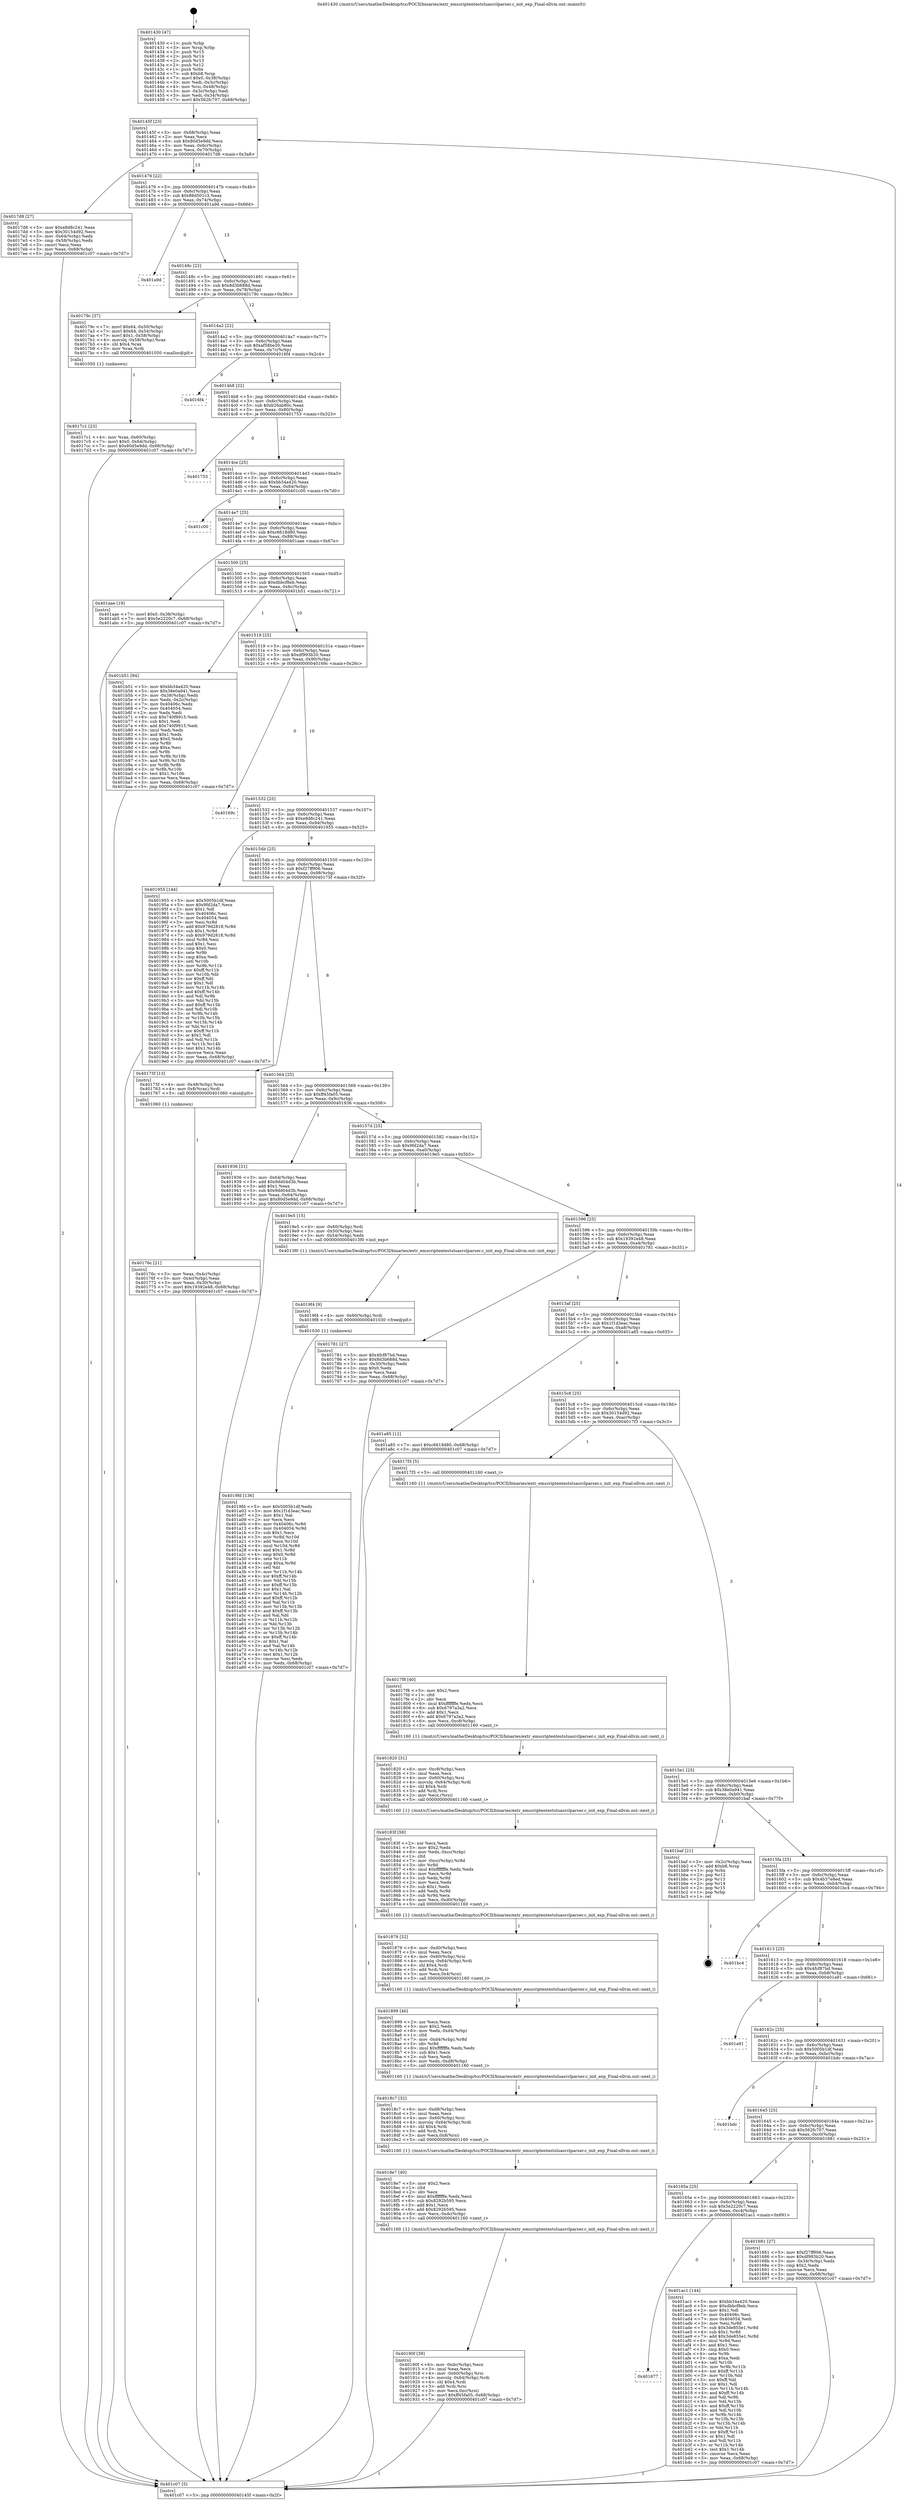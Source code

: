 digraph "0x401430" {
  label = "0x401430 (/mnt/c/Users/mathe/Desktop/tcc/POCII/binaries/extr_emscriptentestsluasrclparser.c_init_exp_Final-ollvm.out::main(0))"
  labelloc = "t"
  node[shape=record]

  Entry [label="",width=0.3,height=0.3,shape=circle,fillcolor=black,style=filled]
  "0x40145f" [label="{
     0x40145f [23]\l
     | [instrs]\l
     &nbsp;&nbsp;0x40145f \<+3\>: mov -0x68(%rbp),%eax\l
     &nbsp;&nbsp;0x401462 \<+2\>: mov %eax,%ecx\l
     &nbsp;&nbsp;0x401464 \<+6\>: sub $0x80d5e9dd,%ecx\l
     &nbsp;&nbsp;0x40146a \<+3\>: mov %eax,-0x6c(%rbp)\l
     &nbsp;&nbsp;0x40146d \<+3\>: mov %ecx,-0x70(%rbp)\l
     &nbsp;&nbsp;0x401470 \<+6\>: je 00000000004017d8 \<main+0x3a8\>\l
  }"]
  "0x4017d8" [label="{
     0x4017d8 [27]\l
     | [instrs]\l
     &nbsp;&nbsp;0x4017d8 \<+5\>: mov $0xe8d8c241,%eax\l
     &nbsp;&nbsp;0x4017dd \<+5\>: mov $0x30154d92,%ecx\l
     &nbsp;&nbsp;0x4017e2 \<+3\>: mov -0x64(%rbp),%edx\l
     &nbsp;&nbsp;0x4017e5 \<+3\>: cmp -0x58(%rbp),%edx\l
     &nbsp;&nbsp;0x4017e8 \<+3\>: cmovl %ecx,%eax\l
     &nbsp;&nbsp;0x4017eb \<+3\>: mov %eax,-0x68(%rbp)\l
     &nbsp;&nbsp;0x4017ee \<+5\>: jmp 0000000000401c07 \<main+0x7d7\>\l
  }"]
  "0x401476" [label="{
     0x401476 [22]\l
     | [instrs]\l
     &nbsp;&nbsp;0x401476 \<+5\>: jmp 000000000040147b \<main+0x4b\>\l
     &nbsp;&nbsp;0x40147b \<+3\>: mov -0x6c(%rbp),%eax\l
     &nbsp;&nbsp;0x40147e \<+5\>: sub $0x88d501c3,%eax\l
     &nbsp;&nbsp;0x401483 \<+3\>: mov %eax,-0x74(%rbp)\l
     &nbsp;&nbsp;0x401486 \<+6\>: je 0000000000401a9d \<main+0x66d\>\l
  }"]
  Exit [label="",width=0.3,height=0.3,shape=circle,fillcolor=black,style=filled,peripheries=2]
  "0x401a9d" [label="{
     0x401a9d\l
  }", style=dashed]
  "0x40148c" [label="{
     0x40148c [22]\l
     | [instrs]\l
     &nbsp;&nbsp;0x40148c \<+5\>: jmp 0000000000401491 \<main+0x61\>\l
     &nbsp;&nbsp;0x401491 \<+3\>: mov -0x6c(%rbp),%eax\l
     &nbsp;&nbsp;0x401494 \<+5\>: sub $0x8d3b688d,%eax\l
     &nbsp;&nbsp;0x401499 \<+3\>: mov %eax,-0x78(%rbp)\l
     &nbsp;&nbsp;0x40149c \<+6\>: je 000000000040179c \<main+0x36c\>\l
  }"]
  "0x401677" [label="{
     0x401677\l
  }", style=dashed]
  "0x40179c" [label="{
     0x40179c [37]\l
     | [instrs]\l
     &nbsp;&nbsp;0x40179c \<+7\>: movl $0x64,-0x50(%rbp)\l
     &nbsp;&nbsp;0x4017a3 \<+7\>: movl $0x64,-0x54(%rbp)\l
     &nbsp;&nbsp;0x4017aa \<+7\>: movl $0x1,-0x58(%rbp)\l
     &nbsp;&nbsp;0x4017b1 \<+4\>: movslq -0x58(%rbp),%rax\l
     &nbsp;&nbsp;0x4017b5 \<+4\>: shl $0x4,%rax\l
     &nbsp;&nbsp;0x4017b9 \<+3\>: mov %rax,%rdi\l
     &nbsp;&nbsp;0x4017bc \<+5\>: call 0000000000401050 \<malloc@plt\>\l
     | [calls]\l
     &nbsp;&nbsp;0x401050 \{1\} (unknown)\l
  }"]
  "0x4014a2" [label="{
     0x4014a2 [22]\l
     | [instrs]\l
     &nbsp;&nbsp;0x4014a2 \<+5\>: jmp 00000000004014a7 \<main+0x77\>\l
     &nbsp;&nbsp;0x4014a7 \<+3\>: mov -0x6c(%rbp),%eax\l
     &nbsp;&nbsp;0x4014aa \<+5\>: sub $0xaf58be30,%eax\l
     &nbsp;&nbsp;0x4014af \<+3\>: mov %eax,-0x7c(%rbp)\l
     &nbsp;&nbsp;0x4014b2 \<+6\>: je 00000000004016f4 \<main+0x2c4\>\l
  }"]
  "0x401ac1" [label="{
     0x401ac1 [144]\l
     | [instrs]\l
     &nbsp;&nbsp;0x401ac1 \<+5\>: mov $0xbb34a420,%eax\l
     &nbsp;&nbsp;0x401ac6 \<+5\>: mov $0xdbbcf8eb,%ecx\l
     &nbsp;&nbsp;0x401acb \<+2\>: mov $0x1,%dl\l
     &nbsp;&nbsp;0x401acd \<+7\>: mov 0x40406c,%esi\l
     &nbsp;&nbsp;0x401ad4 \<+7\>: mov 0x404054,%edi\l
     &nbsp;&nbsp;0x401adb \<+3\>: mov %esi,%r8d\l
     &nbsp;&nbsp;0x401ade \<+7\>: sub $0x3de855e1,%r8d\l
     &nbsp;&nbsp;0x401ae5 \<+4\>: sub $0x1,%r8d\l
     &nbsp;&nbsp;0x401ae9 \<+7\>: add $0x3de855e1,%r8d\l
     &nbsp;&nbsp;0x401af0 \<+4\>: imul %r8d,%esi\l
     &nbsp;&nbsp;0x401af4 \<+3\>: and $0x1,%esi\l
     &nbsp;&nbsp;0x401af7 \<+3\>: cmp $0x0,%esi\l
     &nbsp;&nbsp;0x401afa \<+4\>: sete %r9b\l
     &nbsp;&nbsp;0x401afe \<+3\>: cmp $0xa,%edi\l
     &nbsp;&nbsp;0x401b01 \<+4\>: setl %r10b\l
     &nbsp;&nbsp;0x401b05 \<+3\>: mov %r9b,%r11b\l
     &nbsp;&nbsp;0x401b08 \<+4\>: xor $0xff,%r11b\l
     &nbsp;&nbsp;0x401b0c \<+3\>: mov %r10b,%bl\l
     &nbsp;&nbsp;0x401b0f \<+3\>: xor $0xff,%bl\l
     &nbsp;&nbsp;0x401b12 \<+3\>: xor $0x1,%dl\l
     &nbsp;&nbsp;0x401b15 \<+3\>: mov %r11b,%r14b\l
     &nbsp;&nbsp;0x401b18 \<+4\>: and $0xff,%r14b\l
     &nbsp;&nbsp;0x401b1c \<+3\>: and %dl,%r9b\l
     &nbsp;&nbsp;0x401b1f \<+3\>: mov %bl,%r15b\l
     &nbsp;&nbsp;0x401b22 \<+4\>: and $0xff,%r15b\l
     &nbsp;&nbsp;0x401b26 \<+3\>: and %dl,%r10b\l
     &nbsp;&nbsp;0x401b29 \<+3\>: or %r9b,%r14b\l
     &nbsp;&nbsp;0x401b2c \<+3\>: or %r10b,%r15b\l
     &nbsp;&nbsp;0x401b2f \<+3\>: xor %r15b,%r14b\l
     &nbsp;&nbsp;0x401b32 \<+3\>: or %bl,%r11b\l
     &nbsp;&nbsp;0x401b35 \<+4\>: xor $0xff,%r11b\l
     &nbsp;&nbsp;0x401b39 \<+3\>: or $0x1,%dl\l
     &nbsp;&nbsp;0x401b3c \<+3\>: and %dl,%r11b\l
     &nbsp;&nbsp;0x401b3f \<+3\>: or %r11b,%r14b\l
     &nbsp;&nbsp;0x401b42 \<+4\>: test $0x1,%r14b\l
     &nbsp;&nbsp;0x401b46 \<+3\>: cmovne %ecx,%eax\l
     &nbsp;&nbsp;0x401b49 \<+3\>: mov %eax,-0x68(%rbp)\l
     &nbsp;&nbsp;0x401b4c \<+5\>: jmp 0000000000401c07 \<main+0x7d7\>\l
  }"]
  "0x4016f4" [label="{
     0x4016f4\l
  }", style=dashed]
  "0x4014b8" [label="{
     0x4014b8 [22]\l
     | [instrs]\l
     &nbsp;&nbsp;0x4014b8 \<+5\>: jmp 00000000004014bd \<main+0x8d\>\l
     &nbsp;&nbsp;0x4014bd \<+3\>: mov -0x6c(%rbp),%eax\l
     &nbsp;&nbsp;0x4014c0 \<+5\>: sub $0xb26ab80c,%eax\l
     &nbsp;&nbsp;0x4014c5 \<+3\>: mov %eax,-0x80(%rbp)\l
     &nbsp;&nbsp;0x4014c8 \<+6\>: je 0000000000401753 \<main+0x323\>\l
  }"]
  "0x4019fd" [label="{
     0x4019fd [136]\l
     | [instrs]\l
     &nbsp;&nbsp;0x4019fd \<+5\>: mov $0x5005b1df,%edx\l
     &nbsp;&nbsp;0x401a02 \<+5\>: mov $0x1f1d3eac,%esi\l
     &nbsp;&nbsp;0x401a07 \<+2\>: mov $0x1,%al\l
     &nbsp;&nbsp;0x401a09 \<+2\>: xor %ecx,%ecx\l
     &nbsp;&nbsp;0x401a0b \<+8\>: mov 0x40406c,%r8d\l
     &nbsp;&nbsp;0x401a13 \<+8\>: mov 0x404054,%r9d\l
     &nbsp;&nbsp;0x401a1b \<+3\>: sub $0x1,%ecx\l
     &nbsp;&nbsp;0x401a1e \<+3\>: mov %r8d,%r10d\l
     &nbsp;&nbsp;0x401a21 \<+3\>: add %ecx,%r10d\l
     &nbsp;&nbsp;0x401a24 \<+4\>: imul %r10d,%r8d\l
     &nbsp;&nbsp;0x401a28 \<+4\>: and $0x1,%r8d\l
     &nbsp;&nbsp;0x401a2c \<+4\>: cmp $0x0,%r8d\l
     &nbsp;&nbsp;0x401a30 \<+4\>: sete %r11b\l
     &nbsp;&nbsp;0x401a34 \<+4\>: cmp $0xa,%r9d\l
     &nbsp;&nbsp;0x401a38 \<+3\>: setl %bl\l
     &nbsp;&nbsp;0x401a3b \<+3\>: mov %r11b,%r14b\l
     &nbsp;&nbsp;0x401a3e \<+4\>: xor $0xff,%r14b\l
     &nbsp;&nbsp;0x401a42 \<+3\>: mov %bl,%r15b\l
     &nbsp;&nbsp;0x401a45 \<+4\>: xor $0xff,%r15b\l
     &nbsp;&nbsp;0x401a49 \<+2\>: xor $0x1,%al\l
     &nbsp;&nbsp;0x401a4b \<+3\>: mov %r14b,%r12b\l
     &nbsp;&nbsp;0x401a4e \<+4\>: and $0xff,%r12b\l
     &nbsp;&nbsp;0x401a52 \<+3\>: and %al,%r11b\l
     &nbsp;&nbsp;0x401a55 \<+3\>: mov %r15b,%r13b\l
     &nbsp;&nbsp;0x401a58 \<+4\>: and $0xff,%r13b\l
     &nbsp;&nbsp;0x401a5c \<+2\>: and %al,%bl\l
     &nbsp;&nbsp;0x401a5e \<+3\>: or %r11b,%r12b\l
     &nbsp;&nbsp;0x401a61 \<+3\>: or %bl,%r13b\l
     &nbsp;&nbsp;0x401a64 \<+3\>: xor %r13b,%r12b\l
     &nbsp;&nbsp;0x401a67 \<+3\>: or %r15b,%r14b\l
     &nbsp;&nbsp;0x401a6a \<+4\>: xor $0xff,%r14b\l
     &nbsp;&nbsp;0x401a6e \<+2\>: or $0x1,%al\l
     &nbsp;&nbsp;0x401a70 \<+3\>: and %al,%r14b\l
     &nbsp;&nbsp;0x401a73 \<+3\>: or %r14b,%r12b\l
     &nbsp;&nbsp;0x401a76 \<+4\>: test $0x1,%r12b\l
     &nbsp;&nbsp;0x401a7a \<+3\>: cmovne %esi,%edx\l
     &nbsp;&nbsp;0x401a7d \<+3\>: mov %edx,-0x68(%rbp)\l
     &nbsp;&nbsp;0x401a80 \<+5\>: jmp 0000000000401c07 \<main+0x7d7\>\l
  }"]
  "0x401753" [label="{
     0x401753\l
  }", style=dashed]
  "0x4014ce" [label="{
     0x4014ce [25]\l
     | [instrs]\l
     &nbsp;&nbsp;0x4014ce \<+5\>: jmp 00000000004014d3 \<main+0xa3\>\l
     &nbsp;&nbsp;0x4014d3 \<+3\>: mov -0x6c(%rbp),%eax\l
     &nbsp;&nbsp;0x4014d6 \<+5\>: sub $0xbb34a420,%eax\l
     &nbsp;&nbsp;0x4014db \<+6\>: mov %eax,-0x84(%rbp)\l
     &nbsp;&nbsp;0x4014e1 \<+6\>: je 0000000000401c00 \<main+0x7d0\>\l
  }"]
  "0x4019f4" [label="{
     0x4019f4 [9]\l
     | [instrs]\l
     &nbsp;&nbsp;0x4019f4 \<+4\>: mov -0x60(%rbp),%rdi\l
     &nbsp;&nbsp;0x4019f8 \<+5\>: call 0000000000401030 \<free@plt\>\l
     | [calls]\l
     &nbsp;&nbsp;0x401030 \{1\} (unknown)\l
  }"]
  "0x401c00" [label="{
     0x401c00\l
  }", style=dashed]
  "0x4014e7" [label="{
     0x4014e7 [25]\l
     | [instrs]\l
     &nbsp;&nbsp;0x4014e7 \<+5\>: jmp 00000000004014ec \<main+0xbc\>\l
     &nbsp;&nbsp;0x4014ec \<+3\>: mov -0x6c(%rbp),%eax\l
     &nbsp;&nbsp;0x4014ef \<+5\>: sub $0xc6618d80,%eax\l
     &nbsp;&nbsp;0x4014f4 \<+6\>: mov %eax,-0x88(%rbp)\l
     &nbsp;&nbsp;0x4014fa \<+6\>: je 0000000000401aae \<main+0x67e\>\l
  }"]
  "0x40190f" [label="{
     0x40190f [39]\l
     | [instrs]\l
     &nbsp;&nbsp;0x40190f \<+6\>: mov -0xdc(%rbp),%ecx\l
     &nbsp;&nbsp;0x401915 \<+3\>: imul %eax,%ecx\l
     &nbsp;&nbsp;0x401918 \<+4\>: mov -0x60(%rbp),%rsi\l
     &nbsp;&nbsp;0x40191c \<+4\>: movslq -0x64(%rbp),%rdi\l
     &nbsp;&nbsp;0x401920 \<+4\>: shl $0x4,%rdi\l
     &nbsp;&nbsp;0x401924 \<+3\>: add %rdi,%rsi\l
     &nbsp;&nbsp;0x401927 \<+3\>: mov %ecx,0xc(%rsi)\l
     &nbsp;&nbsp;0x40192a \<+7\>: movl $0xff45fa05,-0x68(%rbp)\l
     &nbsp;&nbsp;0x401931 \<+5\>: jmp 0000000000401c07 \<main+0x7d7\>\l
  }"]
  "0x401aae" [label="{
     0x401aae [19]\l
     | [instrs]\l
     &nbsp;&nbsp;0x401aae \<+7\>: movl $0x0,-0x38(%rbp)\l
     &nbsp;&nbsp;0x401ab5 \<+7\>: movl $0x5e2220c7,-0x68(%rbp)\l
     &nbsp;&nbsp;0x401abc \<+5\>: jmp 0000000000401c07 \<main+0x7d7\>\l
  }"]
  "0x401500" [label="{
     0x401500 [25]\l
     | [instrs]\l
     &nbsp;&nbsp;0x401500 \<+5\>: jmp 0000000000401505 \<main+0xd5\>\l
     &nbsp;&nbsp;0x401505 \<+3\>: mov -0x6c(%rbp),%eax\l
     &nbsp;&nbsp;0x401508 \<+5\>: sub $0xdbbcf8eb,%eax\l
     &nbsp;&nbsp;0x40150d \<+6\>: mov %eax,-0x8c(%rbp)\l
     &nbsp;&nbsp;0x401513 \<+6\>: je 0000000000401b51 \<main+0x721\>\l
  }"]
  "0x4018e7" [label="{
     0x4018e7 [40]\l
     | [instrs]\l
     &nbsp;&nbsp;0x4018e7 \<+5\>: mov $0x2,%ecx\l
     &nbsp;&nbsp;0x4018ec \<+1\>: cltd\l
     &nbsp;&nbsp;0x4018ed \<+2\>: idiv %ecx\l
     &nbsp;&nbsp;0x4018ef \<+6\>: imul $0xfffffffe,%edx,%ecx\l
     &nbsp;&nbsp;0x4018f5 \<+6\>: sub $0x8292b595,%ecx\l
     &nbsp;&nbsp;0x4018fb \<+3\>: add $0x1,%ecx\l
     &nbsp;&nbsp;0x4018fe \<+6\>: add $0x8292b595,%ecx\l
     &nbsp;&nbsp;0x401904 \<+6\>: mov %ecx,-0xdc(%rbp)\l
     &nbsp;&nbsp;0x40190a \<+5\>: call 0000000000401160 \<next_i\>\l
     | [calls]\l
     &nbsp;&nbsp;0x401160 \{1\} (/mnt/c/Users/mathe/Desktop/tcc/POCII/binaries/extr_emscriptentestsluasrclparser.c_init_exp_Final-ollvm.out::next_i)\l
  }"]
  "0x401b51" [label="{
     0x401b51 [94]\l
     | [instrs]\l
     &nbsp;&nbsp;0x401b51 \<+5\>: mov $0xbb34a420,%eax\l
     &nbsp;&nbsp;0x401b56 \<+5\>: mov $0x38e0a941,%ecx\l
     &nbsp;&nbsp;0x401b5b \<+3\>: mov -0x38(%rbp),%edx\l
     &nbsp;&nbsp;0x401b5e \<+3\>: mov %edx,-0x2c(%rbp)\l
     &nbsp;&nbsp;0x401b61 \<+7\>: mov 0x40406c,%edx\l
     &nbsp;&nbsp;0x401b68 \<+7\>: mov 0x404054,%esi\l
     &nbsp;&nbsp;0x401b6f \<+2\>: mov %edx,%edi\l
     &nbsp;&nbsp;0x401b71 \<+6\>: sub $0x740f9915,%edi\l
     &nbsp;&nbsp;0x401b77 \<+3\>: sub $0x1,%edi\l
     &nbsp;&nbsp;0x401b7a \<+6\>: add $0x740f9915,%edi\l
     &nbsp;&nbsp;0x401b80 \<+3\>: imul %edi,%edx\l
     &nbsp;&nbsp;0x401b83 \<+3\>: and $0x1,%edx\l
     &nbsp;&nbsp;0x401b86 \<+3\>: cmp $0x0,%edx\l
     &nbsp;&nbsp;0x401b89 \<+4\>: sete %r8b\l
     &nbsp;&nbsp;0x401b8d \<+3\>: cmp $0xa,%esi\l
     &nbsp;&nbsp;0x401b90 \<+4\>: setl %r9b\l
     &nbsp;&nbsp;0x401b94 \<+3\>: mov %r8b,%r10b\l
     &nbsp;&nbsp;0x401b97 \<+3\>: and %r9b,%r10b\l
     &nbsp;&nbsp;0x401b9a \<+3\>: xor %r9b,%r8b\l
     &nbsp;&nbsp;0x401b9d \<+3\>: or %r8b,%r10b\l
     &nbsp;&nbsp;0x401ba0 \<+4\>: test $0x1,%r10b\l
     &nbsp;&nbsp;0x401ba4 \<+3\>: cmovne %ecx,%eax\l
     &nbsp;&nbsp;0x401ba7 \<+3\>: mov %eax,-0x68(%rbp)\l
     &nbsp;&nbsp;0x401baa \<+5\>: jmp 0000000000401c07 \<main+0x7d7\>\l
  }"]
  "0x401519" [label="{
     0x401519 [25]\l
     | [instrs]\l
     &nbsp;&nbsp;0x401519 \<+5\>: jmp 000000000040151e \<main+0xee\>\l
     &nbsp;&nbsp;0x40151e \<+3\>: mov -0x6c(%rbp),%eax\l
     &nbsp;&nbsp;0x401521 \<+5\>: sub $0xdf993b20,%eax\l
     &nbsp;&nbsp;0x401526 \<+6\>: mov %eax,-0x90(%rbp)\l
     &nbsp;&nbsp;0x40152c \<+6\>: je 000000000040169c \<main+0x26c\>\l
  }"]
  "0x4018c7" [label="{
     0x4018c7 [32]\l
     | [instrs]\l
     &nbsp;&nbsp;0x4018c7 \<+6\>: mov -0xd8(%rbp),%ecx\l
     &nbsp;&nbsp;0x4018cd \<+3\>: imul %eax,%ecx\l
     &nbsp;&nbsp;0x4018d0 \<+4\>: mov -0x60(%rbp),%rsi\l
     &nbsp;&nbsp;0x4018d4 \<+4\>: movslq -0x64(%rbp),%rdi\l
     &nbsp;&nbsp;0x4018d8 \<+4\>: shl $0x4,%rdi\l
     &nbsp;&nbsp;0x4018dc \<+3\>: add %rdi,%rsi\l
     &nbsp;&nbsp;0x4018df \<+3\>: mov %ecx,0x8(%rsi)\l
     &nbsp;&nbsp;0x4018e2 \<+5\>: call 0000000000401160 \<next_i\>\l
     | [calls]\l
     &nbsp;&nbsp;0x401160 \{1\} (/mnt/c/Users/mathe/Desktop/tcc/POCII/binaries/extr_emscriptentestsluasrclparser.c_init_exp_Final-ollvm.out::next_i)\l
  }"]
  "0x40169c" [label="{
     0x40169c\l
  }", style=dashed]
  "0x401532" [label="{
     0x401532 [25]\l
     | [instrs]\l
     &nbsp;&nbsp;0x401532 \<+5\>: jmp 0000000000401537 \<main+0x107\>\l
     &nbsp;&nbsp;0x401537 \<+3\>: mov -0x6c(%rbp),%eax\l
     &nbsp;&nbsp;0x40153a \<+5\>: sub $0xe8d8c241,%eax\l
     &nbsp;&nbsp;0x40153f \<+6\>: mov %eax,-0x94(%rbp)\l
     &nbsp;&nbsp;0x401545 \<+6\>: je 0000000000401955 \<main+0x525\>\l
  }"]
  "0x401899" [label="{
     0x401899 [46]\l
     | [instrs]\l
     &nbsp;&nbsp;0x401899 \<+2\>: xor %ecx,%ecx\l
     &nbsp;&nbsp;0x40189b \<+5\>: mov $0x2,%edx\l
     &nbsp;&nbsp;0x4018a0 \<+6\>: mov %edx,-0xd4(%rbp)\l
     &nbsp;&nbsp;0x4018a6 \<+1\>: cltd\l
     &nbsp;&nbsp;0x4018a7 \<+7\>: mov -0xd4(%rbp),%r8d\l
     &nbsp;&nbsp;0x4018ae \<+3\>: idiv %r8d\l
     &nbsp;&nbsp;0x4018b1 \<+6\>: imul $0xfffffffe,%edx,%edx\l
     &nbsp;&nbsp;0x4018b7 \<+3\>: sub $0x1,%ecx\l
     &nbsp;&nbsp;0x4018ba \<+2\>: sub %ecx,%edx\l
     &nbsp;&nbsp;0x4018bc \<+6\>: mov %edx,-0xd8(%rbp)\l
     &nbsp;&nbsp;0x4018c2 \<+5\>: call 0000000000401160 \<next_i\>\l
     | [calls]\l
     &nbsp;&nbsp;0x401160 \{1\} (/mnt/c/Users/mathe/Desktop/tcc/POCII/binaries/extr_emscriptentestsluasrclparser.c_init_exp_Final-ollvm.out::next_i)\l
  }"]
  "0x401955" [label="{
     0x401955 [144]\l
     | [instrs]\l
     &nbsp;&nbsp;0x401955 \<+5\>: mov $0x5005b1df,%eax\l
     &nbsp;&nbsp;0x40195a \<+5\>: mov $0x9fd2da7,%ecx\l
     &nbsp;&nbsp;0x40195f \<+2\>: mov $0x1,%dl\l
     &nbsp;&nbsp;0x401961 \<+7\>: mov 0x40406c,%esi\l
     &nbsp;&nbsp;0x401968 \<+7\>: mov 0x404054,%edi\l
     &nbsp;&nbsp;0x40196f \<+3\>: mov %esi,%r8d\l
     &nbsp;&nbsp;0x401972 \<+7\>: add $0x979d2818,%r8d\l
     &nbsp;&nbsp;0x401979 \<+4\>: sub $0x1,%r8d\l
     &nbsp;&nbsp;0x40197d \<+7\>: sub $0x979d2818,%r8d\l
     &nbsp;&nbsp;0x401984 \<+4\>: imul %r8d,%esi\l
     &nbsp;&nbsp;0x401988 \<+3\>: and $0x1,%esi\l
     &nbsp;&nbsp;0x40198b \<+3\>: cmp $0x0,%esi\l
     &nbsp;&nbsp;0x40198e \<+4\>: sete %r9b\l
     &nbsp;&nbsp;0x401992 \<+3\>: cmp $0xa,%edi\l
     &nbsp;&nbsp;0x401995 \<+4\>: setl %r10b\l
     &nbsp;&nbsp;0x401999 \<+3\>: mov %r9b,%r11b\l
     &nbsp;&nbsp;0x40199c \<+4\>: xor $0xff,%r11b\l
     &nbsp;&nbsp;0x4019a0 \<+3\>: mov %r10b,%bl\l
     &nbsp;&nbsp;0x4019a3 \<+3\>: xor $0xff,%bl\l
     &nbsp;&nbsp;0x4019a6 \<+3\>: xor $0x1,%dl\l
     &nbsp;&nbsp;0x4019a9 \<+3\>: mov %r11b,%r14b\l
     &nbsp;&nbsp;0x4019ac \<+4\>: and $0xff,%r14b\l
     &nbsp;&nbsp;0x4019b0 \<+3\>: and %dl,%r9b\l
     &nbsp;&nbsp;0x4019b3 \<+3\>: mov %bl,%r15b\l
     &nbsp;&nbsp;0x4019b6 \<+4\>: and $0xff,%r15b\l
     &nbsp;&nbsp;0x4019ba \<+3\>: and %dl,%r10b\l
     &nbsp;&nbsp;0x4019bd \<+3\>: or %r9b,%r14b\l
     &nbsp;&nbsp;0x4019c0 \<+3\>: or %r10b,%r15b\l
     &nbsp;&nbsp;0x4019c3 \<+3\>: xor %r15b,%r14b\l
     &nbsp;&nbsp;0x4019c6 \<+3\>: or %bl,%r11b\l
     &nbsp;&nbsp;0x4019c9 \<+4\>: xor $0xff,%r11b\l
     &nbsp;&nbsp;0x4019cd \<+3\>: or $0x1,%dl\l
     &nbsp;&nbsp;0x4019d0 \<+3\>: and %dl,%r11b\l
     &nbsp;&nbsp;0x4019d3 \<+3\>: or %r11b,%r14b\l
     &nbsp;&nbsp;0x4019d6 \<+4\>: test $0x1,%r14b\l
     &nbsp;&nbsp;0x4019da \<+3\>: cmovne %ecx,%eax\l
     &nbsp;&nbsp;0x4019dd \<+3\>: mov %eax,-0x68(%rbp)\l
     &nbsp;&nbsp;0x4019e0 \<+5\>: jmp 0000000000401c07 \<main+0x7d7\>\l
  }"]
  "0x40154b" [label="{
     0x40154b [25]\l
     | [instrs]\l
     &nbsp;&nbsp;0x40154b \<+5\>: jmp 0000000000401550 \<main+0x120\>\l
     &nbsp;&nbsp;0x401550 \<+3\>: mov -0x6c(%rbp),%eax\l
     &nbsp;&nbsp;0x401553 \<+5\>: sub $0xf27ff906,%eax\l
     &nbsp;&nbsp;0x401558 \<+6\>: mov %eax,-0x98(%rbp)\l
     &nbsp;&nbsp;0x40155e \<+6\>: je 000000000040175f \<main+0x32f\>\l
  }"]
  "0x401879" [label="{
     0x401879 [32]\l
     | [instrs]\l
     &nbsp;&nbsp;0x401879 \<+6\>: mov -0xd0(%rbp),%ecx\l
     &nbsp;&nbsp;0x40187f \<+3\>: imul %eax,%ecx\l
     &nbsp;&nbsp;0x401882 \<+4\>: mov -0x60(%rbp),%rsi\l
     &nbsp;&nbsp;0x401886 \<+4\>: movslq -0x64(%rbp),%rdi\l
     &nbsp;&nbsp;0x40188a \<+4\>: shl $0x4,%rdi\l
     &nbsp;&nbsp;0x40188e \<+3\>: add %rdi,%rsi\l
     &nbsp;&nbsp;0x401891 \<+3\>: mov %ecx,0x4(%rsi)\l
     &nbsp;&nbsp;0x401894 \<+5\>: call 0000000000401160 \<next_i\>\l
     | [calls]\l
     &nbsp;&nbsp;0x401160 \{1\} (/mnt/c/Users/mathe/Desktop/tcc/POCII/binaries/extr_emscriptentestsluasrclparser.c_init_exp_Final-ollvm.out::next_i)\l
  }"]
  "0x40175f" [label="{
     0x40175f [13]\l
     | [instrs]\l
     &nbsp;&nbsp;0x40175f \<+4\>: mov -0x48(%rbp),%rax\l
     &nbsp;&nbsp;0x401763 \<+4\>: mov 0x8(%rax),%rdi\l
     &nbsp;&nbsp;0x401767 \<+5\>: call 0000000000401060 \<atoi@plt\>\l
     | [calls]\l
     &nbsp;&nbsp;0x401060 \{1\} (unknown)\l
  }"]
  "0x401564" [label="{
     0x401564 [25]\l
     | [instrs]\l
     &nbsp;&nbsp;0x401564 \<+5\>: jmp 0000000000401569 \<main+0x139\>\l
     &nbsp;&nbsp;0x401569 \<+3\>: mov -0x6c(%rbp),%eax\l
     &nbsp;&nbsp;0x40156c \<+5\>: sub $0xff45fa05,%eax\l
     &nbsp;&nbsp;0x401571 \<+6\>: mov %eax,-0x9c(%rbp)\l
     &nbsp;&nbsp;0x401577 \<+6\>: je 0000000000401936 \<main+0x506\>\l
  }"]
  "0x40183f" [label="{
     0x40183f [58]\l
     | [instrs]\l
     &nbsp;&nbsp;0x40183f \<+2\>: xor %ecx,%ecx\l
     &nbsp;&nbsp;0x401841 \<+5\>: mov $0x2,%edx\l
     &nbsp;&nbsp;0x401846 \<+6\>: mov %edx,-0xcc(%rbp)\l
     &nbsp;&nbsp;0x40184c \<+1\>: cltd\l
     &nbsp;&nbsp;0x40184d \<+7\>: mov -0xcc(%rbp),%r8d\l
     &nbsp;&nbsp;0x401854 \<+3\>: idiv %r8d\l
     &nbsp;&nbsp;0x401857 \<+6\>: imul $0xfffffffe,%edx,%edx\l
     &nbsp;&nbsp;0x40185d \<+3\>: mov %ecx,%r9d\l
     &nbsp;&nbsp;0x401860 \<+3\>: sub %edx,%r9d\l
     &nbsp;&nbsp;0x401863 \<+2\>: mov %ecx,%edx\l
     &nbsp;&nbsp;0x401865 \<+3\>: sub $0x1,%edx\l
     &nbsp;&nbsp;0x401868 \<+3\>: add %edx,%r9d\l
     &nbsp;&nbsp;0x40186b \<+3\>: sub %r9d,%ecx\l
     &nbsp;&nbsp;0x40186e \<+6\>: mov %ecx,-0xd0(%rbp)\l
     &nbsp;&nbsp;0x401874 \<+5\>: call 0000000000401160 \<next_i\>\l
     | [calls]\l
     &nbsp;&nbsp;0x401160 \{1\} (/mnt/c/Users/mathe/Desktop/tcc/POCII/binaries/extr_emscriptentestsluasrclparser.c_init_exp_Final-ollvm.out::next_i)\l
  }"]
  "0x401936" [label="{
     0x401936 [31]\l
     | [instrs]\l
     &nbsp;&nbsp;0x401936 \<+3\>: mov -0x64(%rbp),%eax\l
     &nbsp;&nbsp;0x401939 \<+5\>: add $0x9dd04d3b,%eax\l
     &nbsp;&nbsp;0x40193e \<+3\>: add $0x1,%eax\l
     &nbsp;&nbsp;0x401941 \<+5\>: sub $0x9dd04d3b,%eax\l
     &nbsp;&nbsp;0x401946 \<+3\>: mov %eax,-0x64(%rbp)\l
     &nbsp;&nbsp;0x401949 \<+7\>: movl $0x80d5e9dd,-0x68(%rbp)\l
     &nbsp;&nbsp;0x401950 \<+5\>: jmp 0000000000401c07 \<main+0x7d7\>\l
  }"]
  "0x40157d" [label="{
     0x40157d [25]\l
     | [instrs]\l
     &nbsp;&nbsp;0x40157d \<+5\>: jmp 0000000000401582 \<main+0x152\>\l
     &nbsp;&nbsp;0x401582 \<+3\>: mov -0x6c(%rbp),%eax\l
     &nbsp;&nbsp;0x401585 \<+5\>: sub $0x9fd2da7,%eax\l
     &nbsp;&nbsp;0x40158a \<+6\>: mov %eax,-0xa0(%rbp)\l
     &nbsp;&nbsp;0x401590 \<+6\>: je 00000000004019e5 \<main+0x5b5\>\l
  }"]
  "0x401820" [label="{
     0x401820 [31]\l
     | [instrs]\l
     &nbsp;&nbsp;0x401820 \<+6\>: mov -0xc8(%rbp),%ecx\l
     &nbsp;&nbsp;0x401826 \<+3\>: imul %eax,%ecx\l
     &nbsp;&nbsp;0x401829 \<+4\>: mov -0x60(%rbp),%rsi\l
     &nbsp;&nbsp;0x40182d \<+4\>: movslq -0x64(%rbp),%rdi\l
     &nbsp;&nbsp;0x401831 \<+4\>: shl $0x4,%rdi\l
     &nbsp;&nbsp;0x401835 \<+3\>: add %rdi,%rsi\l
     &nbsp;&nbsp;0x401838 \<+2\>: mov %ecx,(%rsi)\l
     &nbsp;&nbsp;0x40183a \<+5\>: call 0000000000401160 \<next_i\>\l
     | [calls]\l
     &nbsp;&nbsp;0x401160 \{1\} (/mnt/c/Users/mathe/Desktop/tcc/POCII/binaries/extr_emscriptentestsluasrclparser.c_init_exp_Final-ollvm.out::next_i)\l
  }"]
  "0x4019e5" [label="{
     0x4019e5 [15]\l
     | [instrs]\l
     &nbsp;&nbsp;0x4019e5 \<+4\>: mov -0x60(%rbp),%rdi\l
     &nbsp;&nbsp;0x4019e9 \<+3\>: mov -0x50(%rbp),%esi\l
     &nbsp;&nbsp;0x4019ec \<+3\>: mov -0x54(%rbp),%edx\l
     &nbsp;&nbsp;0x4019ef \<+5\>: call 00000000004013f0 \<init_exp\>\l
     | [calls]\l
     &nbsp;&nbsp;0x4013f0 \{1\} (/mnt/c/Users/mathe/Desktop/tcc/POCII/binaries/extr_emscriptentestsluasrclparser.c_init_exp_Final-ollvm.out::init_exp)\l
  }"]
  "0x401596" [label="{
     0x401596 [25]\l
     | [instrs]\l
     &nbsp;&nbsp;0x401596 \<+5\>: jmp 000000000040159b \<main+0x16b\>\l
     &nbsp;&nbsp;0x40159b \<+3\>: mov -0x6c(%rbp),%eax\l
     &nbsp;&nbsp;0x40159e \<+5\>: sub $0x19392e48,%eax\l
     &nbsp;&nbsp;0x4015a3 \<+6\>: mov %eax,-0xa4(%rbp)\l
     &nbsp;&nbsp;0x4015a9 \<+6\>: je 0000000000401781 \<main+0x351\>\l
  }"]
  "0x4017f8" [label="{
     0x4017f8 [40]\l
     | [instrs]\l
     &nbsp;&nbsp;0x4017f8 \<+5\>: mov $0x2,%ecx\l
     &nbsp;&nbsp;0x4017fd \<+1\>: cltd\l
     &nbsp;&nbsp;0x4017fe \<+2\>: idiv %ecx\l
     &nbsp;&nbsp;0x401800 \<+6\>: imul $0xfffffffe,%edx,%ecx\l
     &nbsp;&nbsp;0x401806 \<+6\>: sub $0x6797a3a2,%ecx\l
     &nbsp;&nbsp;0x40180c \<+3\>: add $0x1,%ecx\l
     &nbsp;&nbsp;0x40180f \<+6\>: add $0x6797a3a2,%ecx\l
     &nbsp;&nbsp;0x401815 \<+6\>: mov %ecx,-0xc8(%rbp)\l
     &nbsp;&nbsp;0x40181b \<+5\>: call 0000000000401160 \<next_i\>\l
     | [calls]\l
     &nbsp;&nbsp;0x401160 \{1\} (/mnt/c/Users/mathe/Desktop/tcc/POCII/binaries/extr_emscriptentestsluasrclparser.c_init_exp_Final-ollvm.out::next_i)\l
  }"]
  "0x401781" [label="{
     0x401781 [27]\l
     | [instrs]\l
     &nbsp;&nbsp;0x401781 \<+5\>: mov $0x4fcf87bd,%eax\l
     &nbsp;&nbsp;0x401786 \<+5\>: mov $0x8d3b688d,%ecx\l
     &nbsp;&nbsp;0x40178b \<+3\>: mov -0x30(%rbp),%edx\l
     &nbsp;&nbsp;0x40178e \<+3\>: cmp $0x0,%edx\l
     &nbsp;&nbsp;0x401791 \<+3\>: cmove %ecx,%eax\l
     &nbsp;&nbsp;0x401794 \<+3\>: mov %eax,-0x68(%rbp)\l
     &nbsp;&nbsp;0x401797 \<+5\>: jmp 0000000000401c07 \<main+0x7d7\>\l
  }"]
  "0x4015af" [label="{
     0x4015af [25]\l
     | [instrs]\l
     &nbsp;&nbsp;0x4015af \<+5\>: jmp 00000000004015b4 \<main+0x184\>\l
     &nbsp;&nbsp;0x4015b4 \<+3\>: mov -0x6c(%rbp),%eax\l
     &nbsp;&nbsp;0x4015b7 \<+5\>: sub $0x1f1d3eac,%eax\l
     &nbsp;&nbsp;0x4015bc \<+6\>: mov %eax,-0xa8(%rbp)\l
     &nbsp;&nbsp;0x4015c2 \<+6\>: je 0000000000401a85 \<main+0x655\>\l
  }"]
  "0x4017c1" [label="{
     0x4017c1 [23]\l
     | [instrs]\l
     &nbsp;&nbsp;0x4017c1 \<+4\>: mov %rax,-0x60(%rbp)\l
     &nbsp;&nbsp;0x4017c5 \<+7\>: movl $0x0,-0x64(%rbp)\l
     &nbsp;&nbsp;0x4017cc \<+7\>: movl $0x80d5e9dd,-0x68(%rbp)\l
     &nbsp;&nbsp;0x4017d3 \<+5\>: jmp 0000000000401c07 \<main+0x7d7\>\l
  }"]
  "0x401a85" [label="{
     0x401a85 [12]\l
     | [instrs]\l
     &nbsp;&nbsp;0x401a85 \<+7\>: movl $0xc6618d80,-0x68(%rbp)\l
     &nbsp;&nbsp;0x401a8c \<+5\>: jmp 0000000000401c07 \<main+0x7d7\>\l
  }"]
  "0x4015c8" [label="{
     0x4015c8 [25]\l
     | [instrs]\l
     &nbsp;&nbsp;0x4015c8 \<+5\>: jmp 00000000004015cd \<main+0x19d\>\l
     &nbsp;&nbsp;0x4015cd \<+3\>: mov -0x6c(%rbp),%eax\l
     &nbsp;&nbsp;0x4015d0 \<+5\>: sub $0x30154d92,%eax\l
     &nbsp;&nbsp;0x4015d5 \<+6\>: mov %eax,-0xac(%rbp)\l
     &nbsp;&nbsp;0x4015db \<+6\>: je 00000000004017f3 \<main+0x3c3\>\l
  }"]
  "0x40176c" [label="{
     0x40176c [21]\l
     | [instrs]\l
     &nbsp;&nbsp;0x40176c \<+3\>: mov %eax,-0x4c(%rbp)\l
     &nbsp;&nbsp;0x40176f \<+3\>: mov -0x4c(%rbp),%eax\l
     &nbsp;&nbsp;0x401772 \<+3\>: mov %eax,-0x30(%rbp)\l
     &nbsp;&nbsp;0x401775 \<+7\>: movl $0x19392e48,-0x68(%rbp)\l
     &nbsp;&nbsp;0x40177c \<+5\>: jmp 0000000000401c07 \<main+0x7d7\>\l
  }"]
  "0x4017f3" [label="{
     0x4017f3 [5]\l
     | [instrs]\l
     &nbsp;&nbsp;0x4017f3 \<+5\>: call 0000000000401160 \<next_i\>\l
     | [calls]\l
     &nbsp;&nbsp;0x401160 \{1\} (/mnt/c/Users/mathe/Desktop/tcc/POCII/binaries/extr_emscriptentestsluasrclparser.c_init_exp_Final-ollvm.out::next_i)\l
  }"]
  "0x4015e1" [label="{
     0x4015e1 [25]\l
     | [instrs]\l
     &nbsp;&nbsp;0x4015e1 \<+5\>: jmp 00000000004015e6 \<main+0x1b6\>\l
     &nbsp;&nbsp;0x4015e6 \<+3\>: mov -0x6c(%rbp),%eax\l
     &nbsp;&nbsp;0x4015e9 \<+5\>: sub $0x38e0a941,%eax\l
     &nbsp;&nbsp;0x4015ee \<+6\>: mov %eax,-0xb0(%rbp)\l
     &nbsp;&nbsp;0x4015f4 \<+6\>: je 0000000000401baf \<main+0x77f\>\l
  }"]
  "0x401430" [label="{
     0x401430 [47]\l
     | [instrs]\l
     &nbsp;&nbsp;0x401430 \<+1\>: push %rbp\l
     &nbsp;&nbsp;0x401431 \<+3\>: mov %rsp,%rbp\l
     &nbsp;&nbsp;0x401434 \<+2\>: push %r15\l
     &nbsp;&nbsp;0x401436 \<+2\>: push %r14\l
     &nbsp;&nbsp;0x401438 \<+2\>: push %r13\l
     &nbsp;&nbsp;0x40143a \<+2\>: push %r12\l
     &nbsp;&nbsp;0x40143c \<+1\>: push %rbx\l
     &nbsp;&nbsp;0x40143d \<+7\>: sub $0xb8,%rsp\l
     &nbsp;&nbsp;0x401444 \<+7\>: movl $0x0,-0x38(%rbp)\l
     &nbsp;&nbsp;0x40144b \<+3\>: mov %edi,-0x3c(%rbp)\l
     &nbsp;&nbsp;0x40144e \<+4\>: mov %rsi,-0x48(%rbp)\l
     &nbsp;&nbsp;0x401452 \<+3\>: mov -0x3c(%rbp),%edi\l
     &nbsp;&nbsp;0x401455 \<+3\>: mov %edi,-0x34(%rbp)\l
     &nbsp;&nbsp;0x401458 \<+7\>: movl $0x562fc707,-0x68(%rbp)\l
  }"]
  "0x401baf" [label="{
     0x401baf [21]\l
     | [instrs]\l
     &nbsp;&nbsp;0x401baf \<+3\>: mov -0x2c(%rbp),%eax\l
     &nbsp;&nbsp;0x401bb2 \<+7\>: add $0xb8,%rsp\l
     &nbsp;&nbsp;0x401bb9 \<+1\>: pop %rbx\l
     &nbsp;&nbsp;0x401bba \<+2\>: pop %r12\l
     &nbsp;&nbsp;0x401bbc \<+2\>: pop %r13\l
     &nbsp;&nbsp;0x401bbe \<+2\>: pop %r14\l
     &nbsp;&nbsp;0x401bc0 \<+2\>: pop %r15\l
     &nbsp;&nbsp;0x401bc2 \<+1\>: pop %rbp\l
     &nbsp;&nbsp;0x401bc3 \<+1\>: ret\l
  }"]
  "0x4015fa" [label="{
     0x4015fa [25]\l
     | [instrs]\l
     &nbsp;&nbsp;0x4015fa \<+5\>: jmp 00000000004015ff \<main+0x1cf\>\l
     &nbsp;&nbsp;0x4015ff \<+3\>: mov -0x6c(%rbp),%eax\l
     &nbsp;&nbsp;0x401602 \<+5\>: sub $0x4b37e8ed,%eax\l
     &nbsp;&nbsp;0x401607 \<+6\>: mov %eax,-0xb4(%rbp)\l
     &nbsp;&nbsp;0x40160d \<+6\>: je 0000000000401bc4 \<main+0x794\>\l
  }"]
  "0x401c07" [label="{
     0x401c07 [5]\l
     | [instrs]\l
     &nbsp;&nbsp;0x401c07 \<+5\>: jmp 000000000040145f \<main+0x2f\>\l
  }"]
  "0x401bc4" [label="{
     0x401bc4\l
  }", style=dashed]
  "0x401613" [label="{
     0x401613 [25]\l
     | [instrs]\l
     &nbsp;&nbsp;0x401613 \<+5\>: jmp 0000000000401618 \<main+0x1e8\>\l
     &nbsp;&nbsp;0x401618 \<+3\>: mov -0x6c(%rbp),%eax\l
     &nbsp;&nbsp;0x40161b \<+5\>: sub $0x4fcf87bd,%eax\l
     &nbsp;&nbsp;0x401620 \<+6\>: mov %eax,-0xb8(%rbp)\l
     &nbsp;&nbsp;0x401626 \<+6\>: je 0000000000401a91 \<main+0x661\>\l
  }"]
  "0x40165e" [label="{
     0x40165e [25]\l
     | [instrs]\l
     &nbsp;&nbsp;0x40165e \<+5\>: jmp 0000000000401663 \<main+0x233\>\l
     &nbsp;&nbsp;0x401663 \<+3\>: mov -0x6c(%rbp),%eax\l
     &nbsp;&nbsp;0x401666 \<+5\>: sub $0x5e2220c7,%eax\l
     &nbsp;&nbsp;0x40166b \<+6\>: mov %eax,-0xc4(%rbp)\l
     &nbsp;&nbsp;0x401671 \<+6\>: je 0000000000401ac1 \<main+0x691\>\l
  }"]
  "0x401a91" [label="{
     0x401a91\l
  }", style=dashed]
  "0x40162c" [label="{
     0x40162c [25]\l
     | [instrs]\l
     &nbsp;&nbsp;0x40162c \<+5\>: jmp 0000000000401631 \<main+0x201\>\l
     &nbsp;&nbsp;0x401631 \<+3\>: mov -0x6c(%rbp),%eax\l
     &nbsp;&nbsp;0x401634 \<+5\>: sub $0x5005b1df,%eax\l
     &nbsp;&nbsp;0x401639 \<+6\>: mov %eax,-0xbc(%rbp)\l
     &nbsp;&nbsp;0x40163f \<+6\>: je 0000000000401bdc \<main+0x7ac\>\l
  }"]
  "0x401681" [label="{
     0x401681 [27]\l
     | [instrs]\l
     &nbsp;&nbsp;0x401681 \<+5\>: mov $0xf27ff906,%eax\l
     &nbsp;&nbsp;0x401686 \<+5\>: mov $0xdf993b20,%ecx\l
     &nbsp;&nbsp;0x40168b \<+3\>: mov -0x34(%rbp),%edx\l
     &nbsp;&nbsp;0x40168e \<+3\>: cmp $0x2,%edx\l
     &nbsp;&nbsp;0x401691 \<+3\>: cmovne %ecx,%eax\l
     &nbsp;&nbsp;0x401694 \<+3\>: mov %eax,-0x68(%rbp)\l
     &nbsp;&nbsp;0x401697 \<+5\>: jmp 0000000000401c07 \<main+0x7d7\>\l
  }"]
  "0x401bdc" [label="{
     0x401bdc\l
  }", style=dashed]
  "0x401645" [label="{
     0x401645 [25]\l
     | [instrs]\l
     &nbsp;&nbsp;0x401645 \<+5\>: jmp 000000000040164a \<main+0x21a\>\l
     &nbsp;&nbsp;0x40164a \<+3\>: mov -0x6c(%rbp),%eax\l
     &nbsp;&nbsp;0x40164d \<+5\>: sub $0x562fc707,%eax\l
     &nbsp;&nbsp;0x401652 \<+6\>: mov %eax,-0xc0(%rbp)\l
     &nbsp;&nbsp;0x401658 \<+6\>: je 0000000000401681 \<main+0x251\>\l
  }"]
  Entry -> "0x401430" [label=" 1"]
  "0x40145f" -> "0x4017d8" [label=" 2"]
  "0x40145f" -> "0x401476" [label=" 13"]
  "0x401baf" -> Exit [label=" 1"]
  "0x401476" -> "0x401a9d" [label=" 0"]
  "0x401476" -> "0x40148c" [label=" 13"]
  "0x401b51" -> "0x401c07" [label=" 1"]
  "0x40148c" -> "0x40179c" [label=" 1"]
  "0x40148c" -> "0x4014a2" [label=" 12"]
  "0x401ac1" -> "0x401c07" [label=" 1"]
  "0x4014a2" -> "0x4016f4" [label=" 0"]
  "0x4014a2" -> "0x4014b8" [label=" 12"]
  "0x40165e" -> "0x401677" [label=" 0"]
  "0x4014b8" -> "0x401753" [label=" 0"]
  "0x4014b8" -> "0x4014ce" [label=" 12"]
  "0x40165e" -> "0x401ac1" [label=" 1"]
  "0x4014ce" -> "0x401c00" [label=" 0"]
  "0x4014ce" -> "0x4014e7" [label=" 12"]
  "0x401aae" -> "0x401c07" [label=" 1"]
  "0x4014e7" -> "0x401aae" [label=" 1"]
  "0x4014e7" -> "0x401500" [label=" 11"]
  "0x401a85" -> "0x401c07" [label=" 1"]
  "0x401500" -> "0x401b51" [label=" 1"]
  "0x401500" -> "0x401519" [label=" 10"]
  "0x4019fd" -> "0x401c07" [label=" 1"]
  "0x401519" -> "0x40169c" [label=" 0"]
  "0x401519" -> "0x401532" [label=" 10"]
  "0x4019f4" -> "0x4019fd" [label=" 1"]
  "0x401532" -> "0x401955" [label=" 1"]
  "0x401532" -> "0x40154b" [label=" 9"]
  "0x4019e5" -> "0x4019f4" [label=" 1"]
  "0x40154b" -> "0x40175f" [label=" 1"]
  "0x40154b" -> "0x401564" [label=" 8"]
  "0x401955" -> "0x401c07" [label=" 1"]
  "0x401564" -> "0x401936" [label=" 1"]
  "0x401564" -> "0x40157d" [label=" 7"]
  "0x401936" -> "0x401c07" [label=" 1"]
  "0x40157d" -> "0x4019e5" [label=" 1"]
  "0x40157d" -> "0x401596" [label=" 6"]
  "0x40190f" -> "0x401c07" [label=" 1"]
  "0x401596" -> "0x401781" [label=" 1"]
  "0x401596" -> "0x4015af" [label=" 5"]
  "0x4018e7" -> "0x40190f" [label=" 1"]
  "0x4015af" -> "0x401a85" [label=" 1"]
  "0x4015af" -> "0x4015c8" [label=" 4"]
  "0x4018c7" -> "0x4018e7" [label=" 1"]
  "0x4015c8" -> "0x4017f3" [label=" 1"]
  "0x4015c8" -> "0x4015e1" [label=" 3"]
  "0x401899" -> "0x4018c7" [label=" 1"]
  "0x4015e1" -> "0x401baf" [label=" 1"]
  "0x4015e1" -> "0x4015fa" [label=" 2"]
  "0x401879" -> "0x401899" [label=" 1"]
  "0x4015fa" -> "0x401bc4" [label=" 0"]
  "0x4015fa" -> "0x401613" [label=" 2"]
  "0x40183f" -> "0x401879" [label=" 1"]
  "0x401613" -> "0x401a91" [label=" 0"]
  "0x401613" -> "0x40162c" [label=" 2"]
  "0x401820" -> "0x40183f" [label=" 1"]
  "0x40162c" -> "0x401bdc" [label=" 0"]
  "0x40162c" -> "0x401645" [label=" 2"]
  "0x4017f8" -> "0x401820" [label=" 1"]
  "0x401645" -> "0x401681" [label=" 1"]
  "0x401645" -> "0x40165e" [label=" 1"]
  "0x401681" -> "0x401c07" [label=" 1"]
  "0x401430" -> "0x40145f" [label=" 1"]
  "0x401c07" -> "0x40145f" [label=" 14"]
  "0x40175f" -> "0x40176c" [label=" 1"]
  "0x40176c" -> "0x401c07" [label=" 1"]
  "0x401781" -> "0x401c07" [label=" 1"]
  "0x40179c" -> "0x4017c1" [label=" 1"]
  "0x4017c1" -> "0x401c07" [label=" 1"]
  "0x4017d8" -> "0x401c07" [label=" 2"]
  "0x4017f3" -> "0x4017f8" [label=" 1"]
}
